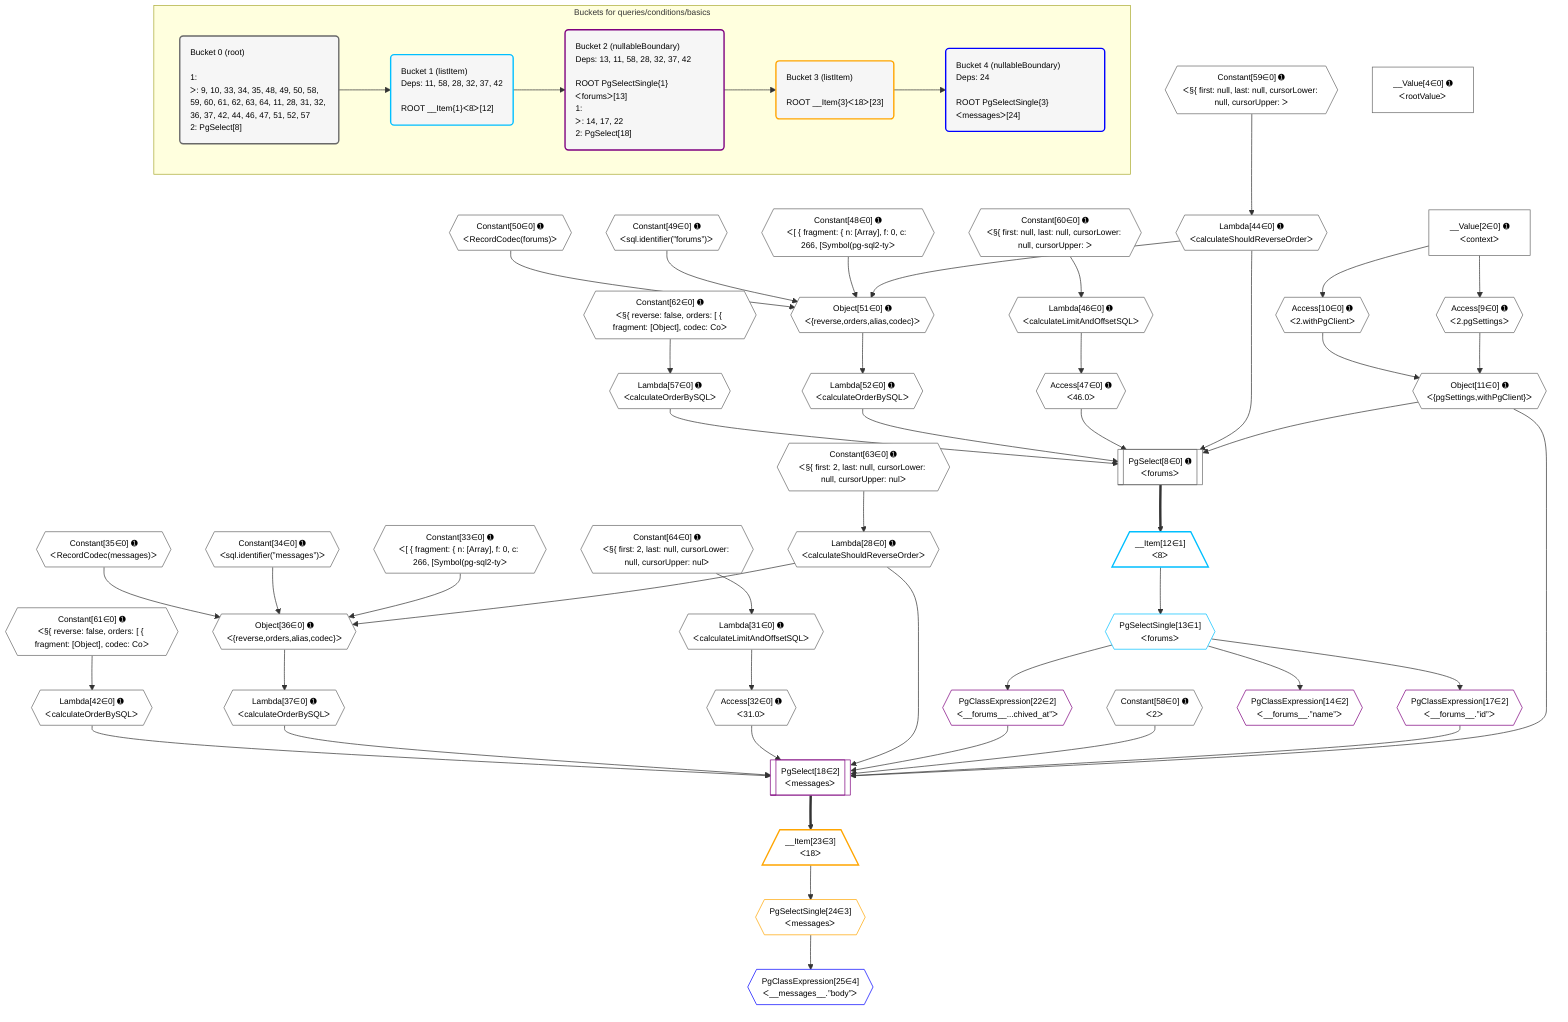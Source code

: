 %%{init: {'themeVariables': { 'fontSize': '12px'}}}%%
graph TD
    classDef path fill:#eee,stroke:#000,color:#000
    classDef plan fill:#fff,stroke-width:1px,color:#000
    classDef itemplan fill:#fff,stroke-width:2px,color:#000
    classDef unbatchedplan fill:#dff,stroke-width:1px,color:#000
    classDef sideeffectplan fill:#fcc,stroke-width:2px,color:#000
    classDef bucket fill:#f6f6f6,color:#000,stroke-width:2px,text-align:left


    %% plan dependencies
    PgSelect8[["PgSelect[8∈0] ➊<br />ᐸforumsᐳ"]]:::plan
    Object11{{"Object[11∈0] ➊<br />ᐸ{pgSettings,withPgClient}ᐳ"}}:::plan
    Lambda44{{"Lambda[44∈0] ➊<br />ᐸcalculateShouldReverseOrderᐳ"}}:::plan
    Access47{{"Access[47∈0] ➊<br />ᐸ46.0ᐳ"}}:::plan
    Lambda52{{"Lambda[52∈0] ➊<br />ᐸcalculateOrderBySQLᐳ"}}:::plan
    Lambda57{{"Lambda[57∈0] ➊<br />ᐸcalculateOrderBySQLᐳ"}}:::plan
    Object11 & Lambda44 & Access47 & Lambda52 & Lambda57 --> PgSelect8
    Object36{{"Object[36∈0] ➊<br />ᐸ{reverse,orders,alias,codec}ᐳ"}}:::plan
    Lambda28{{"Lambda[28∈0] ➊<br />ᐸcalculateShouldReverseOrderᐳ"}}:::plan
    Constant33{{"Constant[33∈0] ➊<br />ᐸ[ { fragment: { n: [Array], f: 0, c: 266, [Symbol(pg-sql2-tyᐳ"}}:::plan
    Constant34{{"Constant[34∈0] ➊<br />ᐸsql.identifier(”messages”)ᐳ"}}:::plan
    Constant35{{"Constant[35∈0] ➊<br />ᐸRecordCodec(messages)ᐳ"}}:::plan
    Lambda28 & Constant33 & Constant34 & Constant35 --> Object36
    Object51{{"Object[51∈0] ➊<br />ᐸ{reverse,orders,alias,codec}ᐳ"}}:::plan
    Constant48{{"Constant[48∈0] ➊<br />ᐸ[ { fragment: { n: [Array], f: 0, c: 266, [Symbol(pg-sql2-tyᐳ"}}:::plan
    Constant49{{"Constant[49∈0] ➊<br />ᐸsql.identifier(”forums”)ᐳ"}}:::plan
    Constant50{{"Constant[50∈0] ➊<br />ᐸRecordCodec(forums)ᐳ"}}:::plan
    Lambda44 & Constant48 & Constant49 & Constant50 --> Object51
    Access9{{"Access[9∈0] ➊<br />ᐸ2.pgSettingsᐳ"}}:::plan
    Access10{{"Access[10∈0] ➊<br />ᐸ2.withPgClientᐳ"}}:::plan
    Access9 & Access10 --> Object11
    __Value2["__Value[2∈0] ➊<br />ᐸcontextᐳ"]:::plan
    __Value2 --> Access9
    __Value2 --> Access10
    Constant63{{"Constant[63∈0] ➊<br />ᐸ§{ first: 2, last: null, cursorLower: null, cursorUpper: nulᐳ"}}:::plan
    Constant63 --> Lambda28
    Lambda31{{"Lambda[31∈0] ➊<br />ᐸcalculateLimitAndOffsetSQLᐳ"}}:::plan
    Constant64{{"Constant[64∈0] ➊<br />ᐸ§{ first: 2, last: null, cursorLower: null, cursorUpper: nulᐳ"}}:::plan
    Constant64 --> Lambda31
    Access32{{"Access[32∈0] ➊<br />ᐸ31.0ᐳ"}}:::plan
    Lambda31 --> Access32
    Lambda37{{"Lambda[37∈0] ➊<br />ᐸcalculateOrderBySQLᐳ"}}:::plan
    Object36 --> Lambda37
    Lambda42{{"Lambda[42∈0] ➊<br />ᐸcalculateOrderBySQLᐳ"}}:::plan
    Constant61{{"Constant[61∈0] ➊<br />ᐸ§{ reverse: false, orders: [ { fragment: [Object], codec: Coᐳ"}}:::plan
    Constant61 --> Lambda42
    Constant59{{"Constant[59∈0] ➊<br />ᐸ§{ first: null, last: null, cursorLower: null, cursorUpper: ᐳ"}}:::plan
    Constant59 --> Lambda44
    Lambda46{{"Lambda[46∈0] ➊<br />ᐸcalculateLimitAndOffsetSQLᐳ"}}:::plan
    Constant60{{"Constant[60∈0] ➊<br />ᐸ§{ first: null, last: null, cursorLower: null, cursorUpper: ᐳ"}}:::plan
    Constant60 --> Lambda46
    Lambda46 --> Access47
    Object51 --> Lambda52
    Constant62{{"Constant[62∈0] ➊<br />ᐸ§{ reverse: false, orders: [ { fragment: [Object], codec: Coᐳ"}}:::plan
    Constant62 --> Lambda57
    __Value4["__Value[4∈0] ➊<br />ᐸrootValueᐳ"]:::plan
    Constant58{{"Constant[58∈0] ➊<br />ᐸ2ᐳ"}}:::plan
    __Item12[/"__Item[12∈1]<br />ᐸ8ᐳ"\]:::itemplan
    PgSelect8 ==> __Item12
    PgSelectSingle13{{"PgSelectSingle[13∈1]<br />ᐸforumsᐳ"}}:::plan
    __Item12 --> PgSelectSingle13
    PgSelect18[["PgSelect[18∈2]<br />ᐸmessagesᐳ"]]:::plan
    PgClassExpression17{{"PgClassExpression[17∈2]<br />ᐸ__forums__.”id”ᐳ"}}:::plan
    PgClassExpression22{{"PgClassExpression[22∈2]<br />ᐸ__forums__...chived_at”ᐳ"}}:::plan
    Object11 & PgClassExpression17 & Constant58 & PgClassExpression22 & Lambda28 & Access32 & Lambda37 & Lambda42 --> PgSelect18
    PgClassExpression14{{"PgClassExpression[14∈2]<br />ᐸ__forums__.”name”ᐳ"}}:::plan
    PgSelectSingle13 --> PgClassExpression14
    PgSelectSingle13 --> PgClassExpression17
    PgSelectSingle13 --> PgClassExpression22
    __Item23[/"__Item[23∈3]<br />ᐸ18ᐳ"\]:::itemplan
    PgSelect18 ==> __Item23
    PgSelectSingle24{{"PgSelectSingle[24∈3]<br />ᐸmessagesᐳ"}}:::plan
    __Item23 --> PgSelectSingle24
    PgClassExpression25{{"PgClassExpression[25∈4]<br />ᐸ__messages__.”body”ᐳ"}}:::plan
    PgSelectSingle24 --> PgClassExpression25

    %% define steps

    subgraph "Buckets for queries/conditions/basics"
    Bucket0("Bucket 0 (root)<br /><br />1: <br />ᐳ: 9, 10, 33, 34, 35, 48, 49, 50, 58, 59, 60, 61, 62, 63, 64, 11, 28, 31, 32, 36, 37, 42, 44, 46, 47, 51, 52, 57<br />2: PgSelect[8]"):::bucket
    classDef bucket0 stroke:#696969
    class Bucket0,__Value2,__Value4,PgSelect8,Access9,Access10,Object11,Lambda28,Lambda31,Access32,Constant33,Constant34,Constant35,Object36,Lambda37,Lambda42,Lambda44,Lambda46,Access47,Constant48,Constant49,Constant50,Object51,Lambda52,Lambda57,Constant58,Constant59,Constant60,Constant61,Constant62,Constant63,Constant64 bucket0
    Bucket1("Bucket 1 (listItem)<br />Deps: 11, 58, 28, 32, 37, 42<br /><br />ROOT __Item{1}ᐸ8ᐳ[12]"):::bucket
    classDef bucket1 stroke:#00bfff
    class Bucket1,__Item12,PgSelectSingle13 bucket1
    Bucket2("Bucket 2 (nullableBoundary)<br />Deps: 13, 11, 58, 28, 32, 37, 42<br /><br />ROOT PgSelectSingle{1}ᐸforumsᐳ[13]<br />1: <br />ᐳ: 14, 17, 22<br />2: PgSelect[18]"):::bucket
    classDef bucket2 stroke:#7f007f
    class Bucket2,PgClassExpression14,PgClassExpression17,PgSelect18,PgClassExpression22 bucket2
    Bucket3("Bucket 3 (listItem)<br /><br />ROOT __Item{3}ᐸ18ᐳ[23]"):::bucket
    classDef bucket3 stroke:#ffa500
    class Bucket3,__Item23,PgSelectSingle24 bucket3
    Bucket4("Bucket 4 (nullableBoundary)<br />Deps: 24<br /><br />ROOT PgSelectSingle{3}ᐸmessagesᐳ[24]"):::bucket
    classDef bucket4 stroke:#0000ff
    class Bucket4,PgClassExpression25 bucket4
    Bucket0 --> Bucket1
    Bucket1 --> Bucket2
    Bucket2 --> Bucket3
    Bucket3 --> Bucket4
    end